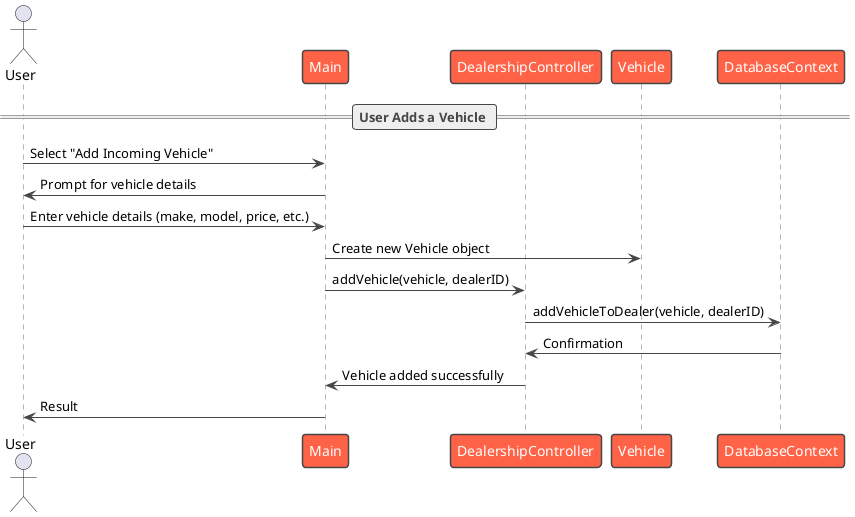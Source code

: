 @startuml
actor User
!theme vibrant
participant "Main" as Main
participant "DealershipController" as Controller
participant "Vehicle" as Vehicle
participant "DatabaseContext" as Database

== User Adds a Vehicle ==
User -> Main: Select "Add Incoming Vehicle"
Main -> User: Prompt for vehicle details
User -> Main: Enter vehicle details (make, model, price, etc.)
Main -> Vehicle: Create new Vehicle object
Main -> Controller: addVehicle(vehicle, dealerID)
Controller -> Database: addVehicleToDealer(vehicle, dealerID)
Database -> Controller: Confirmation
Controller -> Main: Vehicle added successfully
Main -> User: Result

@enduml



